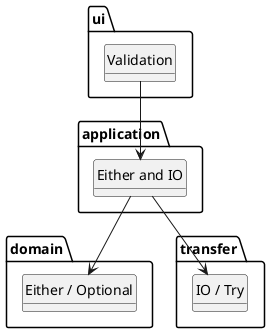 @startuml

package ui {
  class "Validation" as U
}
package application {
  class "Either and IO" as S
}
package domain {
  class "Either / Optional" as D
}
package transfer {
  class "IO / Try" as T
}

U -d-> S
S -d-> D
S -d-> T

hide circle
hide methods

@enduml